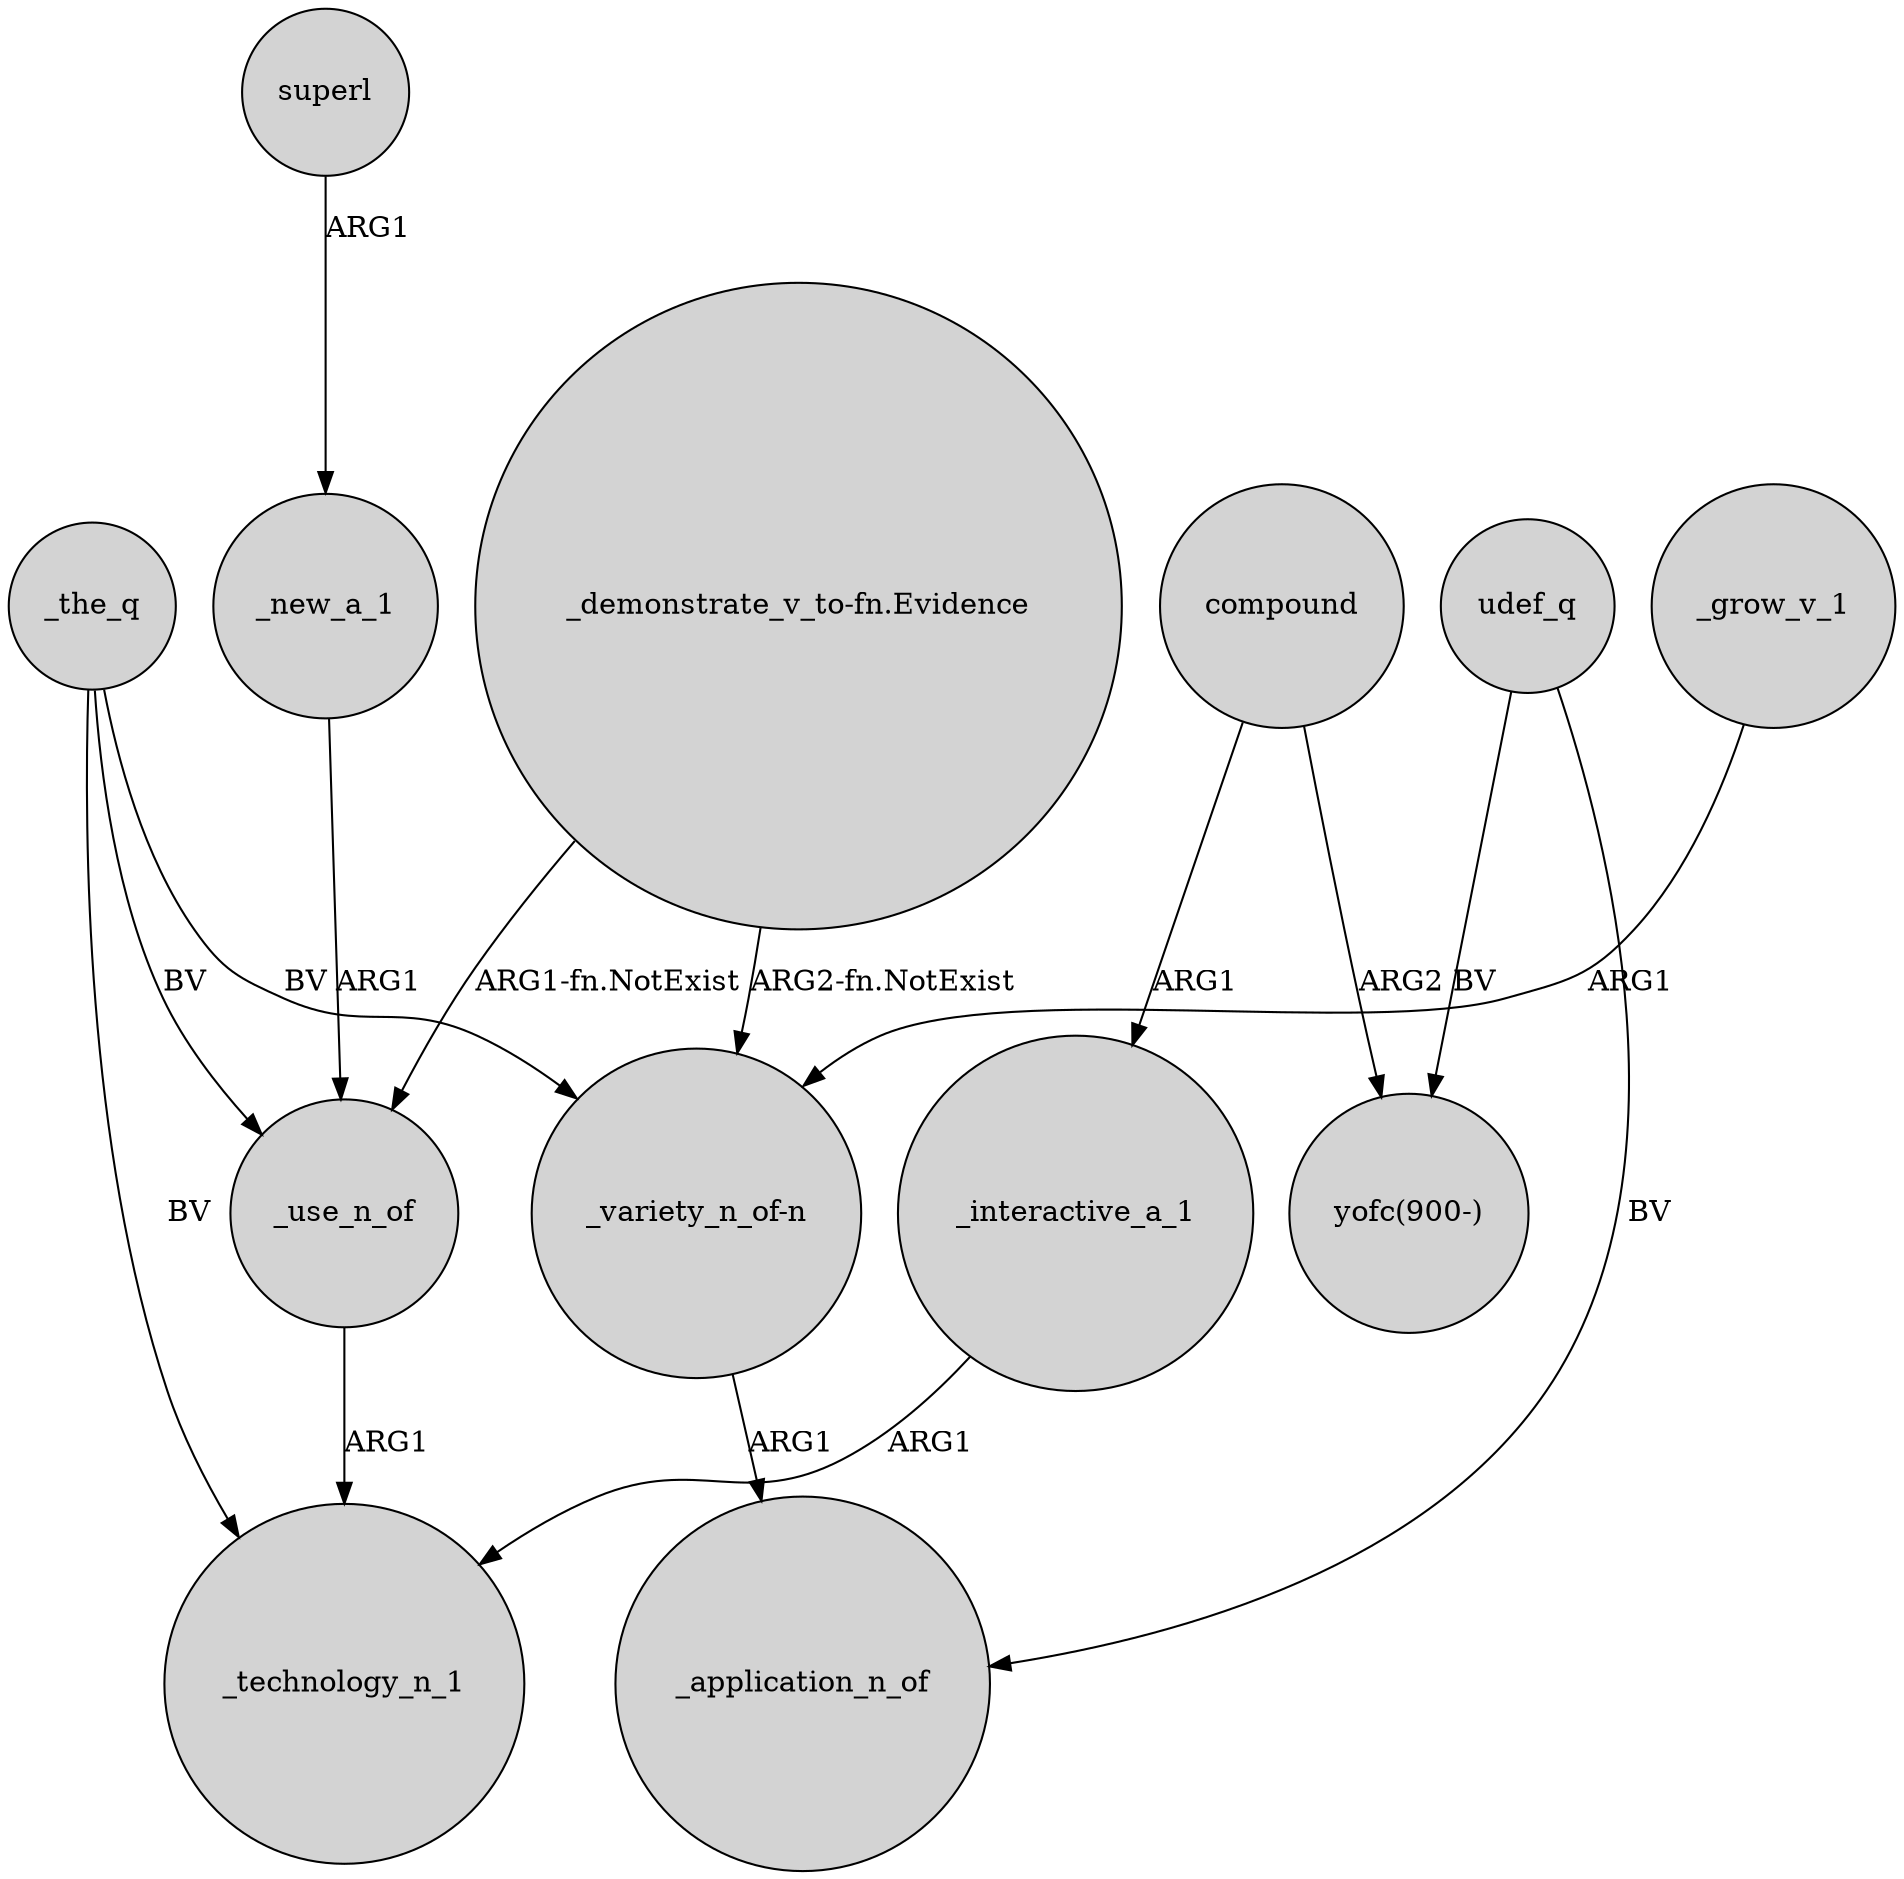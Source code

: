 digraph {
	node [shape=circle style=filled]
	_the_q -> _use_n_of [label=BV]
	superl -> _new_a_1 [label=ARG1]
	_new_a_1 -> _use_n_of [label=ARG1]
	_interactive_a_1 -> _technology_n_1 [label=ARG1]
	_the_q -> _technology_n_1 [label=BV]
	"_demonstrate_v_to-fn.Evidence" -> "_variety_n_of-n" [label="ARG2-fn.NotExist"]
	compound -> _interactive_a_1 [label=ARG1]
	udef_q -> "yofc(900-)" [label=BV]
	"_demonstrate_v_to-fn.Evidence" -> _use_n_of [label="ARG1-fn.NotExist"]
	_the_q -> "_variety_n_of-n" [label=BV]
	_use_n_of -> _technology_n_1 [label=ARG1]
	"_variety_n_of-n" -> _application_n_of [label=ARG1]
	_grow_v_1 -> "_variety_n_of-n" [label=ARG1]
	udef_q -> _application_n_of [label=BV]
	compound -> "yofc(900-)" [label=ARG2]
}
